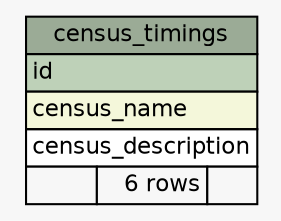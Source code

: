 // dot 2.38.0 on Linux 4.4.0-42-generic
// SchemaSpy rev 590
digraph "census_timings" {
  graph [
    rankdir="RL"
    bgcolor="#f7f7f7"
    nodesep="0.18"
    ranksep="0.46"
    fontname="Helvetica"
    fontsize="11"
  ];
  node [
    fontname="Helvetica"
    fontsize="11"
    shape="plaintext"
  ];
  edge [
    arrowsize="0.8"
  ];
  "census_timings" [
    label=<
    <TABLE BORDER="0" CELLBORDER="1" CELLSPACING="0" BGCOLOR="#ffffff">
      <TR><TD COLSPAN="3" BGCOLOR="#9bab96" ALIGN="CENTER">census_timings</TD></TR>
      <TR><TD PORT="id" COLSPAN="3" BGCOLOR="#bed1b8" ALIGN="LEFT">id</TD></TR>
      <TR><TD PORT="census_name" COLSPAN="3" BGCOLOR="#f4f7da" ALIGN="LEFT">census_name</TD></TR>
      <TR><TD PORT="census_description" COLSPAN="3" ALIGN="LEFT">census_description</TD></TR>
      <TR><TD ALIGN="LEFT" BGCOLOR="#f7f7f7">  </TD><TD ALIGN="RIGHT" BGCOLOR="#f7f7f7">6 rows</TD><TD ALIGN="RIGHT" BGCOLOR="#f7f7f7">  </TD></TR>
    </TABLE>>
    URL="tables/census_timings.html"
    tooltip="census_timings"
  ];
}

